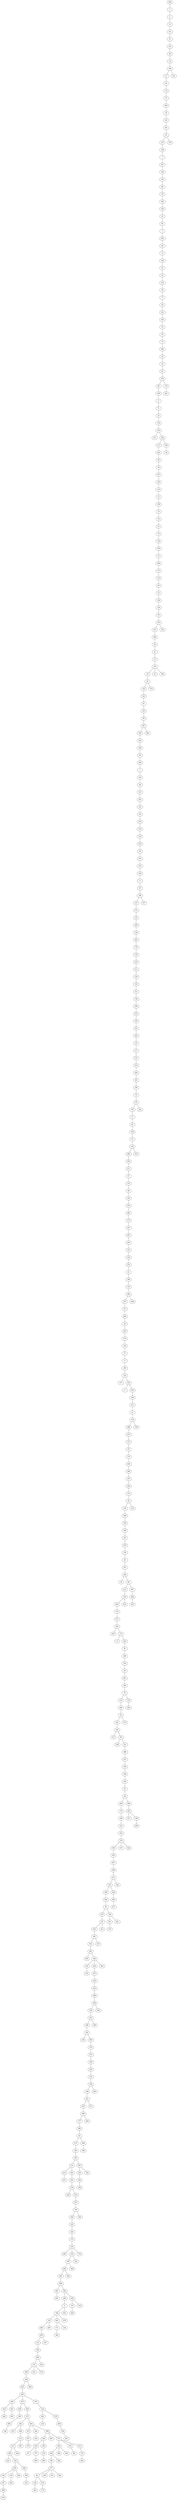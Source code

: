 graph Gnp_Gilbert_n500_p001_DFS_I {
284;
2;
0;
31;
141;
51;
161;
88;
14;
199;
13;
24;
114;
75;
402;
78;
231;
241;
43;
125;
108;
7;
267;
104;
145;
86;
137;
364;
156;
32;
66;
3;
204;
347;
8;
158;
53;
54;
216;
39;
77;
56;
214;
230;
59;
40;
70;
264;
18;
30;
65;
276;
80;
168;
6;
71;
23;
118;
152;
211;
424;
111;
224;
90;
36;
327;
103;
115;
12;
138;
10;
76;
61;
74;
130;
378;
72;
208;
113;
112;
60;
33;
126;
129;
95;
181;
151;
440;
22;
81;
15;
155;
19;
26;
102;
243;
67;
223;
48;
387;
180;
324;
196;
84;
290;
1;
96;
68;
127;
325;
142;
82;
225;
134;
135;
218;
20;
191;
315;
238;
4;
87;
198;
147;
55;
29;
200;
128;
263;
178;
159;
163;
311;
239;
154;
62;
146;
368;
232;
195;
98;
425;
25;
27;
197;
416;
494;
89;
106;
16;
49;
193;
11;
85;
328;
47;
352;
289;
303;
217;
57;
132;
64;
144;
234;
385;
173;
187;
287;
202;
101;
124;
278;
41;
186;
123;
300;
167;
117;
288;
38;
245;
176;
100;
37;
17;
109;
122;
371;
432;
5;
206;
189;
411;
21;
116;
286;
233;
157;
97;
133;
439;
248;
107;
229;
131;
93;
139;
280;
350;
399;
69;
479;
150;
63;
251;
226;
35;
99;
212;
149;
404;
110;
473;
246;
165;
172;
73;
220;
50;
228;
140;
44;
441;
190;
79;
119;
282;
52;
291;
365;
213;
391;
256;
331;
388;
227;
194;
166;
185;
91;
46;
209;
174;
349;
312;
343;
279;
184;
255;
207;
309;
271;
143;
380;
454;
45;
253;
58;
345;
401;
341;
261;
285;
362;
192;
270;
434;
457;
430;
423;
468;
346;
354;
182;
308;
162;
329;
450;
310;
272;
169;
205;
210;
358;
148;
301;
455;
409;
177;
406;
92;
273;
363;
397;
34;
414;
357;
492;
433;
338;
438;
474;
297;
330;
366;
435;
244;
372;
320;
296;
316;
160;
298;
305;
499;
281;
403;
356;
269;
9;
396;
332;
485;
459;
121;
348;
460;
153;
299;
444;
283;
493;
188;
443;
442;
447;
452;
257;
449;
395;
490;
302;
456;
275;
392;
353;
496;
313;
237;
258;
322;
421;
259;
183;
307;
498;
453;
318;
203;
426;
482;
360;
221;
420;
381;
464;
333;
437;
374;
344;
235;
488;
306;
254;
83;
377;
400;
295;
379;
386;
463;
471;
260;
369;
326;
277;
94;
120;
304;
415;
175;
236;
431;
462;
382;
480;
484;
351;
481;
413;
170;
262;
367;
136;
265;
219;
470;
469;
339;
467;
486;
321;
373;
293;
247;
487;
429;
171;
384;
334;
478;
491;
428;
319;
266;
418;
393;
489;
252;
376;
394;
497;
250;
294;
458;
342;
408;
398;
249;
472;
465;
389;
436;
483;
427;
412;
336;
451;
274;
461;
446;
405;
477;
164;
417;
422;
495;
445;
317;
390;
466;
375;
335;
240;
419;
407;
268;
105;
215;
359;
448;
475;
222;
337;
292;
370;
42;
340;
323;
242;
28;
179;
201;
476;
314;
284 -- 2;
2 -- 0;
0 -- 31;
31 -- 141;
141 -- 51;
51 -- 161;
161 -- 88;
88 -- 14;
14 -- 199;
199 -- 13;
13 -- 24;
24 -- 114;
114 -- 75;
75 -- 402;
402 -- 78;
78 -- 231;
231 -- 241;
241 -- 43;
43 -- 125;
125 -- 108;
108 -- 7;
7 -- 267;
267 -- 104;
104 -- 145;
145 -- 86;
86 -- 137;
137 -- 364;
364 -- 156;
156 -- 32;
32 -- 66;
66 -- 3;
3 -- 204;
204 -- 347;
347 -- 8;
8 -- 158;
158 -- 53;
53 -- 54;
54 -- 216;
216 -- 39;
39 -- 77;
77 -- 56;
56 -- 214;
214 -- 230;
230 -- 59;
59 -- 40;
40 -- 70;
70 -- 264;
264 -- 18;
18 -- 30;
30 -- 65;
65 -- 276;
276 -- 80;
80 -- 168;
168 -- 6;
6 -- 71;
71 -- 23;
23 -- 118;
118 -- 152;
152 -- 211;
152 -- 424;
424 -- 111;
111 -- 224;
224 -- 90;
90 -- 36;
36 -- 327;
327 -- 103;
103 -- 115;
115 -- 12;
12 -- 138;
138 -- 10;
10 -- 76;
76 -- 61;
61 -- 74;
74 -- 130;
130 -- 378;
378 -- 72;
72 -- 208;
208 -- 113;
113 -- 112;
112 -- 60;
60 -- 33;
33 -- 126;
126 -- 129;
129 -- 95;
95 -- 181;
181 -- 151;
151 -- 440;
440 -- 22;
22 -- 81;
81 -- 15;
15 -- 155;
155 -- 19;
19 -- 26;
26 -- 102;
102 -- 243;
243 -- 67;
67 -- 223;
223 -- 48;
48 -- 387;
387 -- 180;
180 -- 324;
324 -- 196;
196 -- 84;
84 -- 290;
290 -- 1;
1 -- 96;
96 -- 68;
68 -- 127;
127 -- 325;
325 -- 142;
142 -- 82;
82 -- 225;
225 -- 134;
134 -- 135;
135 -- 218;
218 -- 20;
20 -- 191;
191 -- 315;
315 -- 238;
238 -- 4;
4 -- 87;
87 -- 198;
198 -- 147;
147 -- 55;
55 -- 29;
29 -- 200;
200 -- 128;
128 -- 263;
263 -- 178;
178 -- 159;
159 -- 163;
163 -- 311;
311 -- 239;
239 -- 154;
154 -- 62;
62 -- 146;
146 -- 368;
368 -- 232;
232 -- 195;
195 -- 98;
98 -- 425;
425 -- 25;
25 -- 27;
27 -- 197;
197 -- 416;
416 -- 494;
494 -- 89;
89 -- 106;
106 -- 16;
16 -- 49;
49 -- 193;
193 -- 11;
11 -- 85;
85 -- 328;
328 -- 47;
47 -- 352;
352 -- 289;
289 -- 303;
303 -- 217;
217 -- 57;
57 -- 132;
132 -- 64;
64 -- 144;
144 -- 234;
234 -- 385;
385 -- 173;
173 -- 187;
187 -- 287;
287 -- 202;
202 -- 101;
101 -- 124;
124 -- 278;
278 -- 41;
41 -- 186;
186 -- 123;
123 -- 300;
300 -- 167;
167 -- 117;
117 -- 288;
288 -- 38;
38 -- 245;
245 -- 176;
176 -- 100;
100 -- 37;
37 -- 17;
17 -- 109;
109 -- 122;
122 -- 371;
122 -- 432;
432 -- 5;
432 -- 206;
206 -- 189;
189 -- 411;
411 -- 21;
21 -- 116;
116 -- 286;
286 -- 233;
233 -- 157;
157 -- 97;
97 -- 133;
133 -- 439;
439 -- 248;
248 -- 107;
107 -- 229;
229 -- 131;
131 -- 93;
93 -- 139;
139 -- 280;
280 -- 350;
350 -- 399;
399 -- 69;
69 -- 479;
479 -- 150;
150 -- 63;
63 -- 251;
251 -- 226;
226 -- 35;
226 -- 99;
99 -- 212;
212 -- 149;
149 -- 404;
404 -- 110;
110 -- 473;
473 -- 246;
246 -- 165;
246 -- 172;
172 -- 73;
172 -- 220;
220 -- 50;
50 -- 228;
228 -- 140;
140 -- 44;
44 -- 441;
441 -- 190;
190 -- 79;
79 -- 119;
119 -- 282;
282 -- 52;
52 -- 291;
291 -- 365;
365 -- 213;
365 -- 391;
391 -- 256;
391 -- 331;
331 -- 388;
388 -- 227;
227 -- 194;
194 -- 166;
166 -- 185;
185 -- 91;
91 -- 46;
46 -- 209;
209 -- 174;
174 -- 349;
349 -- 312;
312 -- 343;
343 -- 279;
279 -- 184;
184 -- 255;
255 -- 207;
207 -- 309;
309 -- 271;
271 -- 143;
143 -- 380;
380 -- 454;
454 -- 45;
45 -- 253;
253 -- 58;
58 -- 345;
345 -- 401;
401 -- 341;
341 -- 261;
261 -- 285;
261 -- 362;
362 -- 192;
192 -- 270;
362 -- 434;
434 -- 457;
457 -- 430;
430 -- 423;
423 -- 468;
468 -- 346;
346 -- 354;
354 -- 182;
182 -- 308;
308 -- 162;
162 -- 329;
162 -- 450;
450 -- 310;
310 -- 272;
272 -- 169;
169 -- 205;
205 -- 210;
210 -- 358;
358 -- 148;
148 -- 301;
301 -- 455;
455 -- 409;
409 -- 177;
177 -- 406;
406 -- 92;
92 -- 273;
273 -- 363;
363 -- 397;
397 -- 34;
34 -- 414;
414 -- 357;
34 -- 492;
492 -- 433;
433 -- 338;
338 -- 438;
338 -- 474;
474 -- 297;
297 -- 330;
330 -- 366;
366 -- 435;
435 -- 244;
244 -- 372;
372 -- 320;
320 -- 296;
320 -- 316;
316 -- 160;
160 -- 298;
298 -- 305;
305 -- 499;
499 -- 281;
281 -- 403;
499 -- 356;
356 -- 269;
269 -- 9;
9 -- 396;
396 -- 332;
332 -- 485;
485 -- 459;
459 -- 121;
121 -- 348;
348 -- 460;
460 -- 153;
153 -- 299;
299 -- 444;
444 -- 283;
283 -- 493;
493 -- 188;
188 -- 443;
443 -- 442;
188 -- 447;
447 -- 452;
493 -- 257;
257 -- 449;
449 -- 395;
395 -- 490;
490 -- 302;
257 -- 456;
456 -- 275;
275 -- 392;
392 -- 353;
392 -- 496;
496 -- 313;
313 -- 237;
237 -- 258;
258 -- 322;
258 -- 421;
421 -- 259;
259 -- 183;
183 -- 307;
307 -- 498;
498 -- 453;
259 -- 318;
318 -- 203;
259 -- 426;
421 -- 482;
482 -- 360;
360 -- 221;
237 -- 420;
313 -- 381;
275 -- 464;
464 -- 333;
333 -- 437;
437 -- 374;
464 -- 344;
344 -- 235;
464 -- 488;
488 -- 306;
306 -- 254;
254 -- 83;
254 -- 377;
377 -- 400;
306 -- 295;
295 -- 379;
379 -- 386;
488 -- 463;
488 -- 471;
471 -- 260;
260 -- 369;
369 -- 326;
326 -- 277;
277 -- 94;
94 -- 120;
120 -- 304;
94 -- 415;
415 -- 175;
277 -- 236;
277 -- 431;
277 -- 462;
369 -- 382;
260 -- 480;
260 -- 484;
471 -- 351;
351 -- 481;
471 -- 413;
413 -- 170;
170 -- 262;
493 -- 367;
367 -- 136;
136 -- 265;
265 -- 219;
136 -- 470;
470 -- 469;
469 -- 339;
339 -- 467;
444 -- 486;
153 -- 321;
153 -- 373;
460 -- 293;
459 -- 247;
332 -- 487;
396 -- 429;
429 -- 171;
171 -- 384;
429 -- 334;
396 -- 478;
9 -- 491;
356 -- 428;
428 -- 319;
319 -- 266;
428 -- 418;
298 -- 393;
160 -- 489;
316 -- 252;
320 -- 376;
330 -- 394;
397 -- 497;
497 -- 250;
250 -- 294;
294 -- 458;
497 -- 342;
92 -- 408;
408 -- 398;
409 -- 249;
301 -- 472;
358 -- 465;
182 -- 389;
346 -- 436;
362 -- 483;
401 -- 427;
58 -- 412;
45 -- 336;
336 -- 451;
451 -- 274;
336 -- 461;
143 -- 446;
446 -- 405;
405 -- 477;
271 -- 164;
279 -- 417;
279 -- 422;
46 -- 495;
495 -- 445;
445 -- 317;
445 -- 390;
390 -- 466;
52 -- 375;
79 -- 335;
335 -- 240;
149 -- 419;
99 -- 407;
407 -- 268;
268 -- 105;
93 -- 215;
116 -- 359;
300 -- 448;
352 -- 475;
49 -- 222;
198 -- 337;
387 -- 292;
26 -- 370;
155 -- 42;
155 -- 340;
181 -- 323;
424 -- 242;
242 -- 28;
276 -- 179;
179 -- 201;
43 -- 476;
199 -- 314;
}